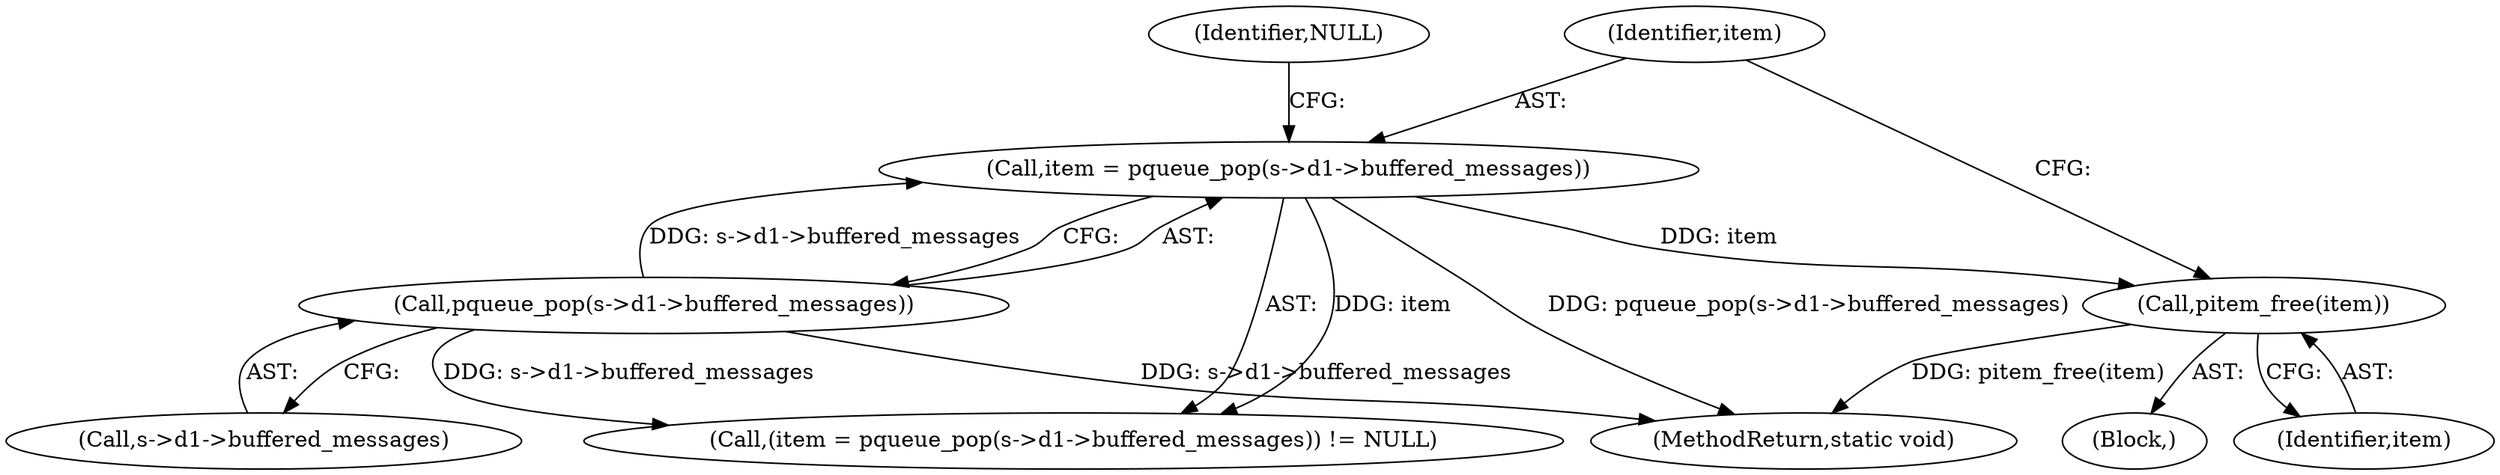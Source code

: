 digraph "0_openssl_470990fee0182566d439ef7e82d1abf18b7085d7@API" {
"1000217" [label="(Call,pitem_free(item))"];
"1000194" [label="(Call,item = pqueue_pop(s->d1->buffered_messages))"];
"1000196" [label="(Call,pqueue_pop(s->d1->buffered_messages))"];
"1000196" [label="(Call,pqueue_pop(s->d1->buffered_messages))"];
"1000203" [label="(Block,)"];
"1000202" [label="(Identifier,NULL)"];
"1000194" [label="(Call,item = pqueue_pop(s->d1->buffered_messages))"];
"1000193" [label="(Call,(item = pqueue_pop(s->d1->buffered_messages)) != NULL)"];
"1000197" [label="(Call,s->d1->buffered_messages)"];
"1000218" [label="(Identifier,item)"];
"1000195" [label="(Identifier,item)"];
"1000217" [label="(Call,pitem_free(item))"];
"1000286" [label="(MethodReturn,static void)"];
"1000217" -> "1000203"  [label="AST: "];
"1000217" -> "1000218"  [label="CFG: "];
"1000218" -> "1000217"  [label="AST: "];
"1000195" -> "1000217"  [label="CFG: "];
"1000217" -> "1000286"  [label="DDG: pitem_free(item)"];
"1000194" -> "1000217"  [label="DDG: item"];
"1000194" -> "1000193"  [label="AST: "];
"1000194" -> "1000196"  [label="CFG: "];
"1000195" -> "1000194"  [label="AST: "];
"1000196" -> "1000194"  [label="AST: "];
"1000202" -> "1000194"  [label="CFG: "];
"1000194" -> "1000286"  [label="DDG: pqueue_pop(s->d1->buffered_messages)"];
"1000194" -> "1000193"  [label="DDG: item"];
"1000196" -> "1000194"  [label="DDG: s->d1->buffered_messages"];
"1000196" -> "1000197"  [label="CFG: "];
"1000197" -> "1000196"  [label="AST: "];
"1000196" -> "1000286"  [label="DDG: s->d1->buffered_messages"];
"1000196" -> "1000193"  [label="DDG: s->d1->buffered_messages"];
}
